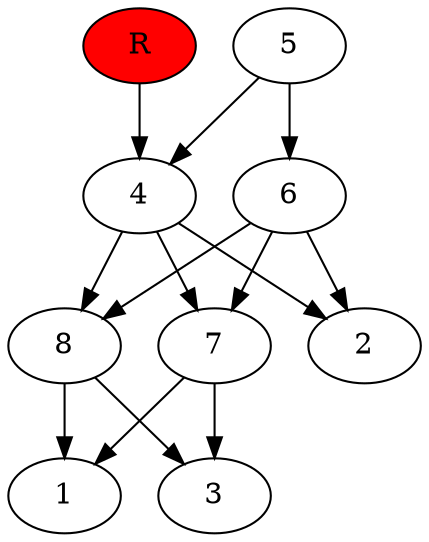 digraph prb11300 {
	1
	2
	3
	4
	5
	6
	7
	8
	R [fillcolor="#ff0000" style=filled]
	4 -> 2
	4 -> 7
	4 -> 8
	5 -> 4
	5 -> 6
	6 -> 2
	6 -> 7
	6 -> 8
	7 -> 1
	7 -> 3
	8 -> 1
	8 -> 3
	R -> 4
}
